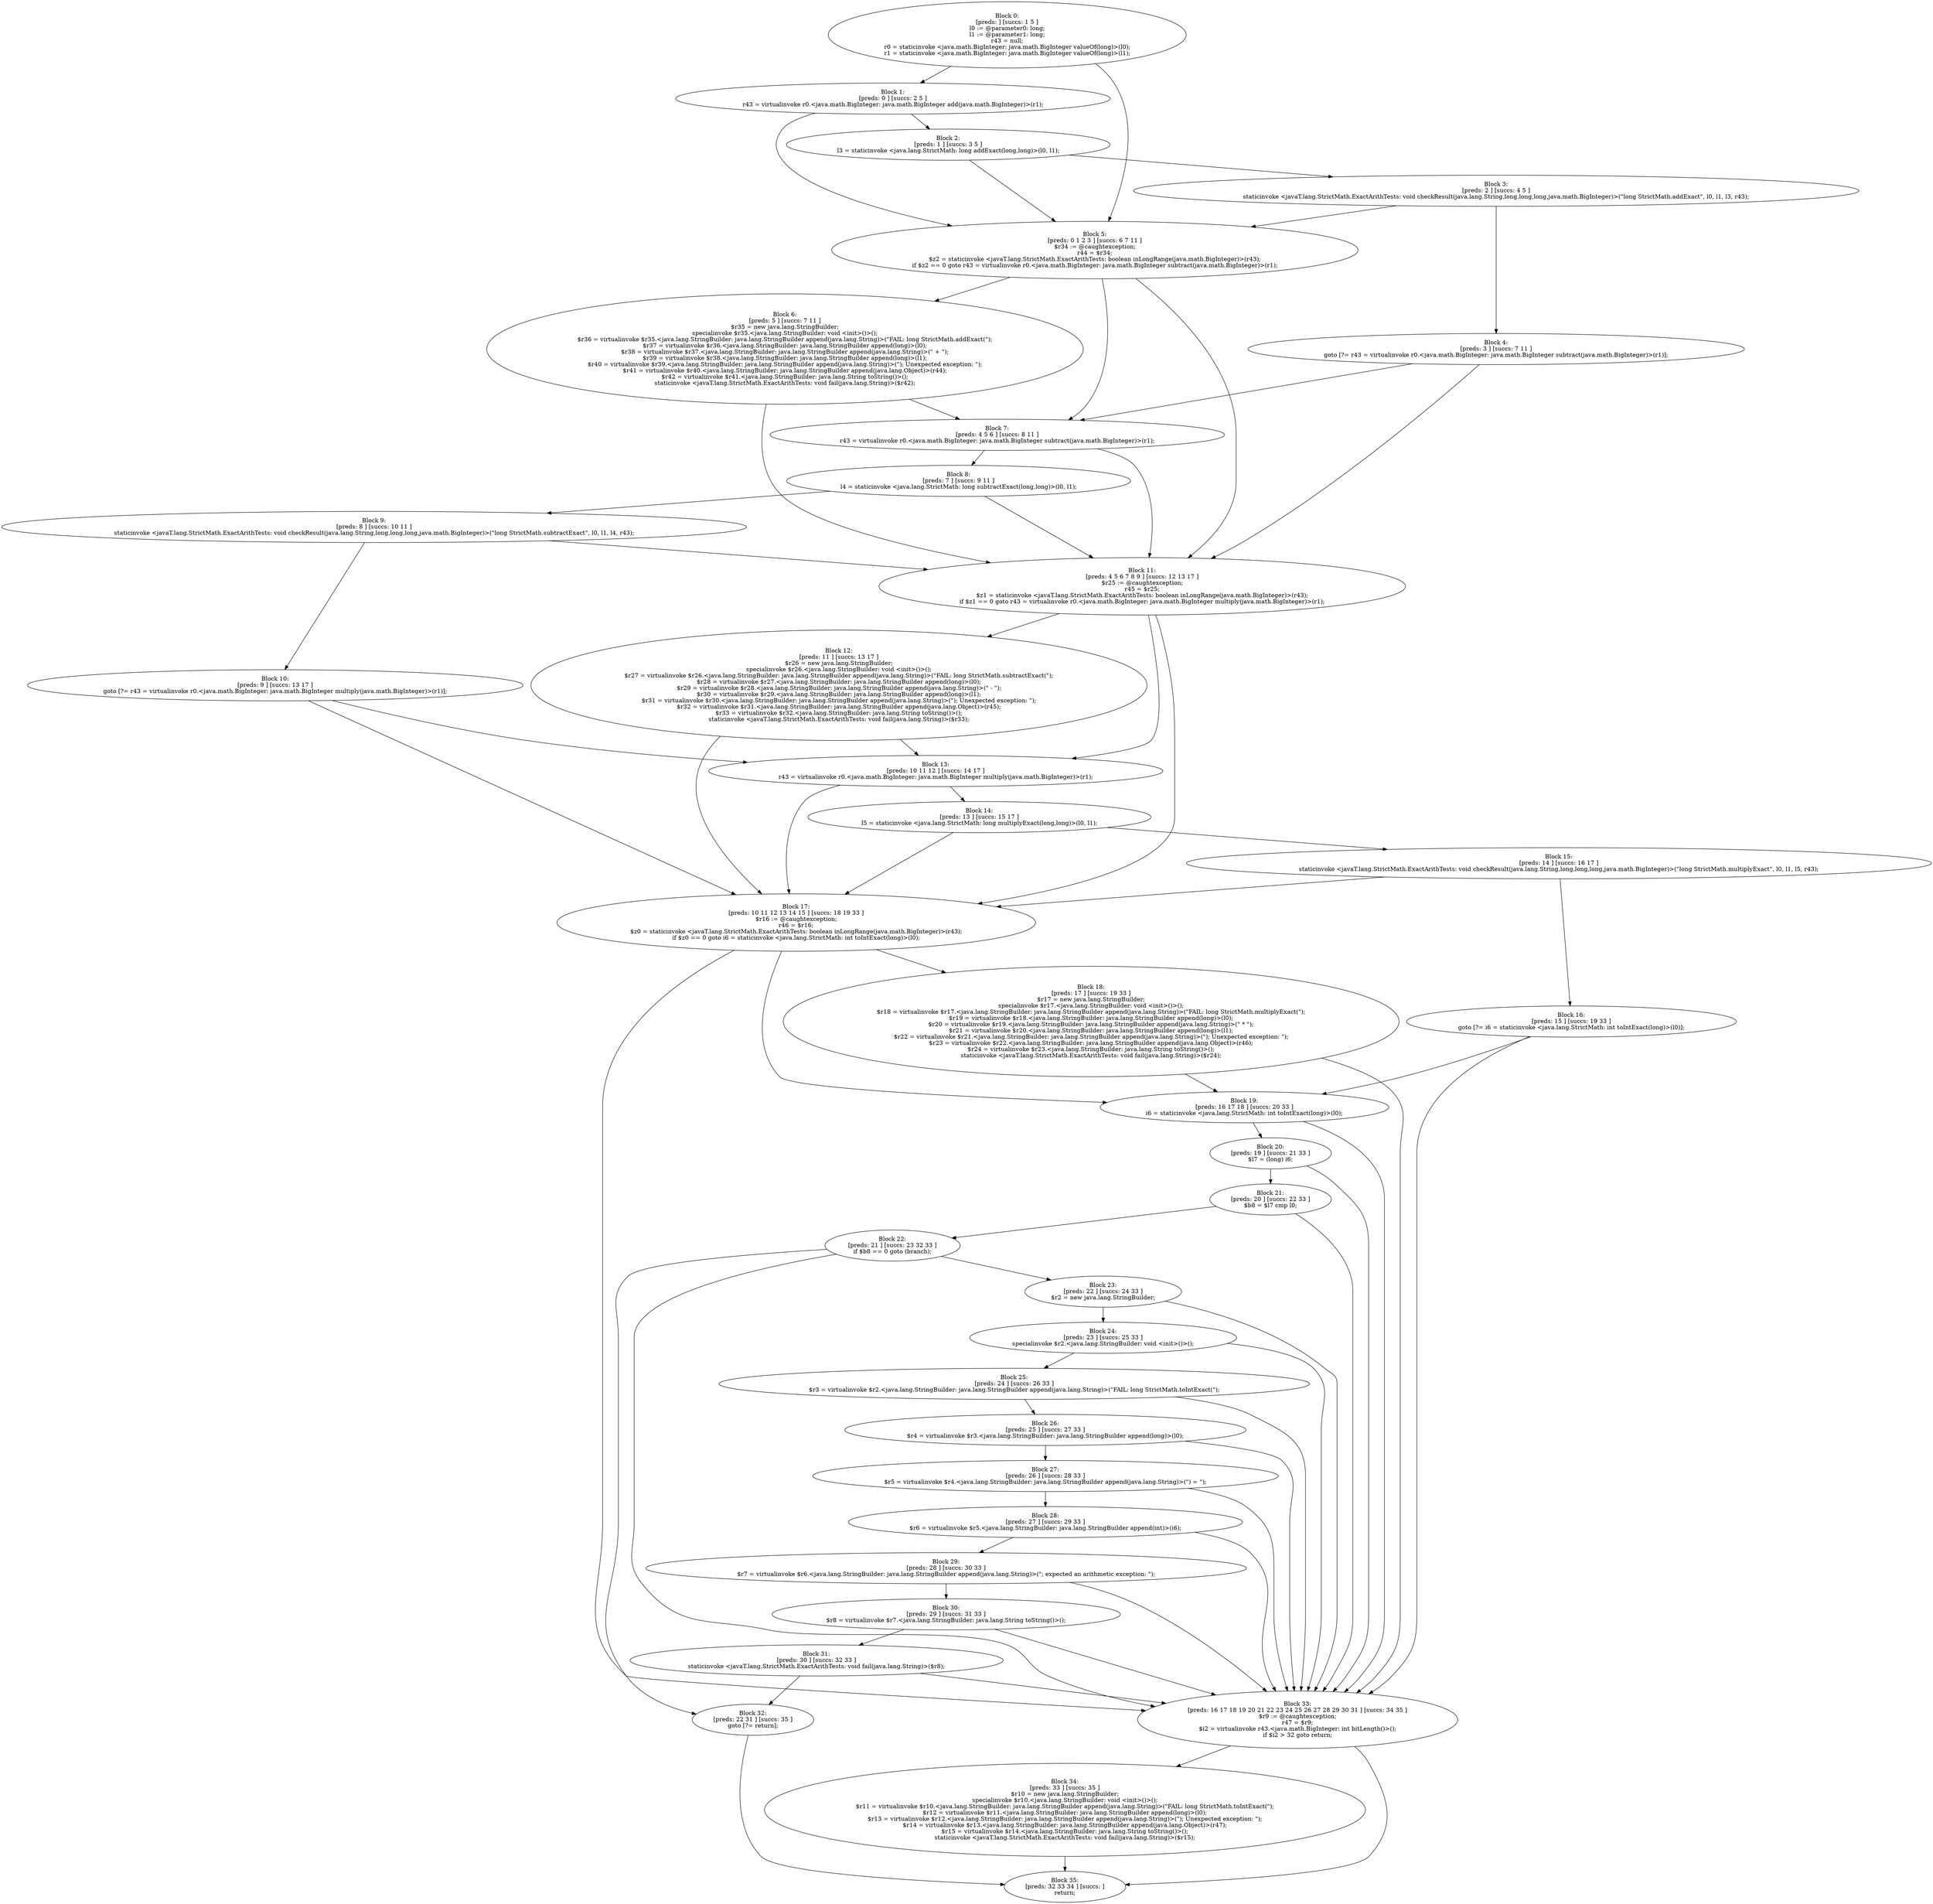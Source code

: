digraph "unitGraph" {
    "Block 0:
[preds: ] [succs: 1 5 ]
l0 := @parameter0: long;
l1 := @parameter1: long;
r43 = null;
r0 = staticinvoke <java.math.BigInteger: java.math.BigInteger valueOf(long)>(l0);
r1 = staticinvoke <java.math.BigInteger: java.math.BigInteger valueOf(long)>(l1);
"
    "Block 1:
[preds: 0 ] [succs: 2 5 ]
r43 = virtualinvoke r0.<java.math.BigInteger: java.math.BigInteger add(java.math.BigInteger)>(r1);
"
    "Block 2:
[preds: 1 ] [succs: 3 5 ]
l3 = staticinvoke <java.lang.StrictMath: long addExact(long,long)>(l0, l1);
"
    "Block 3:
[preds: 2 ] [succs: 4 5 ]
staticinvoke <javaT.lang.StrictMath.ExactArithTests: void checkResult(java.lang.String,long,long,long,java.math.BigInteger)>(\"long StrictMath.addExact\", l0, l1, l3, r43);
"
    "Block 4:
[preds: 3 ] [succs: 7 11 ]
goto [?= r43 = virtualinvoke r0.<java.math.BigInteger: java.math.BigInteger subtract(java.math.BigInteger)>(r1)];
"
    "Block 5:
[preds: 0 1 2 3 ] [succs: 6 7 11 ]
$r34 := @caughtexception;
r44 = $r34;
$z2 = staticinvoke <javaT.lang.StrictMath.ExactArithTests: boolean inLongRange(java.math.BigInteger)>(r43);
if $z2 == 0 goto r43 = virtualinvoke r0.<java.math.BigInteger: java.math.BigInteger subtract(java.math.BigInteger)>(r1);
"
    "Block 6:
[preds: 5 ] [succs: 7 11 ]
$r35 = new java.lang.StringBuilder;
specialinvoke $r35.<java.lang.StringBuilder: void <init>()>();
$r36 = virtualinvoke $r35.<java.lang.StringBuilder: java.lang.StringBuilder append(java.lang.String)>(\"FAIL: long StrictMath.addExact(\");
$r37 = virtualinvoke $r36.<java.lang.StringBuilder: java.lang.StringBuilder append(long)>(l0);
$r38 = virtualinvoke $r37.<java.lang.StringBuilder: java.lang.StringBuilder append(java.lang.String)>(\" + \");
$r39 = virtualinvoke $r38.<java.lang.StringBuilder: java.lang.StringBuilder append(long)>(l1);
$r40 = virtualinvoke $r39.<java.lang.StringBuilder: java.lang.StringBuilder append(java.lang.String)>(\"); Unexpected exception: \");
$r41 = virtualinvoke $r40.<java.lang.StringBuilder: java.lang.StringBuilder append(java.lang.Object)>(r44);
$r42 = virtualinvoke $r41.<java.lang.StringBuilder: java.lang.String toString()>();
staticinvoke <javaT.lang.StrictMath.ExactArithTests: void fail(java.lang.String)>($r42);
"
    "Block 7:
[preds: 4 5 6 ] [succs: 8 11 ]
r43 = virtualinvoke r0.<java.math.BigInteger: java.math.BigInteger subtract(java.math.BigInteger)>(r1);
"
    "Block 8:
[preds: 7 ] [succs: 9 11 ]
l4 = staticinvoke <java.lang.StrictMath: long subtractExact(long,long)>(l0, l1);
"
    "Block 9:
[preds: 8 ] [succs: 10 11 ]
staticinvoke <javaT.lang.StrictMath.ExactArithTests: void checkResult(java.lang.String,long,long,long,java.math.BigInteger)>(\"long StrictMath.subtractExact\", l0, l1, l4, r43);
"
    "Block 10:
[preds: 9 ] [succs: 13 17 ]
goto [?= r43 = virtualinvoke r0.<java.math.BigInteger: java.math.BigInteger multiply(java.math.BigInteger)>(r1)];
"
    "Block 11:
[preds: 4 5 6 7 8 9 ] [succs: 12 13 17 ]
$r25 := @caughtexception;
r45 = $r25;
$z1 = staticinvoke <javaT.lang.StrictMath.ExactArithTests: boolean inLongRange(java.math.BigInteger)>(r43);
if $z1 == 0 goto r43 = virtualinvoke r0.<java.math.BigInteger: java.math.BigInteger multiply(java.math.BigInteger)>(r1);
"
    "Block 12:
[preds: 11 ] [succs: 13 17 ]
$r26 = new java.lang.StringBuilder;
specialinvoke $r26.<java.lang.StringBuilder: void <init>()>();
$r27 = virtualinvoke $r26.<java.lang.StringBuilder: java.lang.StringBuilder append(java.lang.String)>(\"FAIL: long StrictMath.subtractExact(\");
$r28 = virtualinvoke $r27.<java.lang.StringBuilder: java.lang.StringBuilder append(long)>(l0);
$r29 = virtualinvoke $r28.<java.lang.StringBuilder: java.lang.StringBuilder append(java.lang.String)>(\" - \");
$r30 = virtualinvoke $r29.<java.lang.StringBuilder: java.lang.StringBuilder append(long)>(l1);
$r31 = virtualinvoke $r30.<java.lang.StringBuilder: java.lang.StringBuilder append(java.lang.String)>(\"); Unexpected exception: \");
$r32 = virtualinvoke $r31.<java.lang.StringBuilder: java.lang.StringBuilder append(java.lang.Object)>(r45);
$r33 = virtualinvoke $r32.<java.lang.StringBuilder: java.lang.String toString()>();
staticinvoke <javaT.lang.StrictMath.ExactArithTests: void fail(java.lang.String)>($r33);
"
    "Block 13:
[preds: 10 11 12 ] [succs: 14 17 ]
r43 = virtualinvoke r0.<java.math.BigInteger: java.math.BigInteger multiply(java.math.BigInteger)>(r1);
"
    "Block 14:
[preds: 13 ] [succs: 15 17 ]
l5 = staticinvoke <java.lang.StrictMath: long multiplyExact(long,long)>(l0, l1);
"
    "Block 15:
[preds: 14 ] [succs: 16 17 ]
staticinvoke <javaT.lang.StrictMath.ExactArithTests: void checkResult(java.lang.String,long,long,long,java.math.BigInteger)>(\"long StrictMath.multiplyExact\", l0, l1, l5, r43);
"
    "Block 16:
[preds: 15 ] [succs: 19 33 ]
goto [?= i6 = staticinvoke <java.lang.StrictMath: int toIntExact(long)>(l0)];
"
    "Block 17:
[preds: 10 11 12 13 14 15 ] [succs: 18 19 33 ]
$r16 := @caughtexception;
r46 = $r16;
$z0 = staticinvoke <javaT.lang.StrictMath.ExactArithTests: boolean inLongRange(java.math.BigInteger)>(r43);
if $z0 == 0 goto i6 = staticinvoke <java.lang.StrictMath: int toIntExact(long)>(l0);
"
    "Block 18:
[preds: 17 ] [succs: 19 33 ]
$r17 = new java.lang.StringBuilder;
specialinvoke $r17.<java.lang.StringBuilder: void <init>()>();
$r18 = virtualinvoke $r17.<java.lang.StringBuilder: java.lang.StringBuilder append(java.lang.String)>(\"FAIL: long StrictMath.multiplyExact(\");
$r19 = virtualinvoke $r18.<java.lang.StringBuilder: java.lang.StringBuilder append(long)>(l0);
$r20 = virtualinvoke $r19.<java.lang.StringBuilder: java.lang.StringBuilder append(java.lang.String)>(\" * \");
$r21 = virtualinvoke $r20.<java.lang.StringBuilder: java.lang.StringBuilder append(long)>(l1);
$r22 = virtualinvoke $r21.<java.lang.StringBuilder: java.lang.StringBuilder append(java.lang.String)>(\"); Unexpected exception: \");
$r23 = virtualinvoke $r22.<java.lang.StringBuilder: java.lang.StringBuilder append(java.lang.Object)>(r46);
$r24 = virtualinvoke $r23.<java.lang.StringBuilder: java.lang.String toString()>();
staticinvoke <javaT.lang.StrictMath.ExactArithTests: void fail(java.lang.String)>($r24);
"
    "Block 19:
[preds: 16 17 18 ] [succs: 20 33 ]
i6 = staticinvoke <java.lang.StrictMath: int toIntExact(long)>(l0);
"
    "Block 20:
[preds: 19 ] [succs: 21 33 ]
$l7 = (long) i6;
"
    "Block 21:
[preds: 20 ] [succs: 22 33 ]
$b8 = $l7 cmp l0;
"
    "Block 22:
[preds: 21 ] [succs: 23 32 33 ]
if $b8 == 0 goto (branch);
"
    "Block 23:
[preds: 22 ] [succs: 24 33 ]
$r2 = new java.lang.StringBuilder;
"
    "Block 24:
[preds: 23 ] [succs: 25 33 ]
specialinvoke $r2.<java.lang.StringBuilder: void <init>()>();
"
    "Block 25:
[preds: 24 ] [succs: 26 33 ]
$r3 = virtualinvoke $r2.<java.lang.StringBuilder: java.lang.StringBuilder append(java.lang.String)>(\"FAIL: long StrictMath.toIntExact(\");
"
    "Block 26:
[preds: 25 ] [succs: 27 33 ]
$r4 = virtualinvoke $r3.<java.lang.StringBuilder: java.lang.StringBuilder append(long)>(l0);
"
    "Block 27:
[preds: 26 ] [succs: 28 33 ]
$r5 = virtualinvoke $r4.<java.lang.StringBuilder: java.lang.StringBuilder append(java.lang.String)>(\") = \");
"
    "Block 28:
[preds: 27 ] [succs: 29 33 ]
$r6 = virtualinvoke $r5.<java.lang.StringBuilder: java.lang.StringBuilder append(int)>(i6);
"
    "Block 29:
[preds: 28 ] [succs: 30 33 ]
$r7 = virtualinvoke $r6.<java.lang.StringBuilder: java.lang.StringBuilder append(java.lang.String)>(\"; expected an arithmetic exception: \");
"
    "Block 30:
[preds: 29 ] [succs: 31 33 ]
$r8 = virtualinvoke $r7.<java.lang.StringBuilder: java.lang.String toString()>();
"
    "Block 31:
[preds: 30 ] [succs: 32 33 ]
staticinvoke <javaT.lang.StrictMath.ExactArithTests: void fail(java.lang.String)>($r8);
"
    "Block 32:
[preds: 22 31 ] [succs: 35 ]
goto [?= return];
"
    "Block 33:
[preds: 16 17 18 19 20 21 22 23 24 25 26 27 28 29 30 31 ] [succs: 34 35 ]
$r9 := @caughtexception;
r47 = $r9;
$i2 = virtualinvoke r43.<java.math.BigInteger: int bitLength()>();
if $i2 > 32 goto return;
"
    "Block 34:
[preds: 33 ] [succs: 35 ]
$r10 = new java.lang.StringBuilder;
specialinvoke $r10.<java.lang.StringBuilder: void <init>()>();
$r11 = virtualinvoke $r10.<java.lang.StringBuilder: java.lang.StringBuilder append(java.lang.String)>(\"FAIL: long StrictMath.toIntExact(\");
$r12 = virtualinvoke $r11.<java.lang.StringBuilder: java.lang.StringBuilder append(long)>(l0);
$r13 = virtualinvoke $r12.<java.lang.StringBuilder: java.lang.StringBuilder append(java.lang.String)>(\"); Unexpected exception: \");
$r14 = virtualinvoke $r13.<java.lang.StringBuilder: java.lang.StringBuilder append(java.lang.Object)>(r47);
$r15 = virtualinvoke $r14.<java.lang.StringBuilder: java.lang.String toString()>();
staticinvoke <javaT.lang.StrictMath.ExactArithTests: void fail(java.lang.String)>($r15);
"
    "Block 35:
[preds: 32 33 34 ] [succs: ]
return;
"
    "Block 0:
[preds: ] [succs: 1 5 ]
l0 := @parameter0: long;
l1 := @parameter1: long;
r43 = null;
r0 = staticinvoke <java.math.BigInteger: java.math.BigInteger valueOf(long)>(l0);
r1 = staticinvoke <java.math.BigInteger: java.math.BigInteger valueOf(long)>(l1);
"->"Block 1:
[preds: 0 ] [succs: 2 5 ]
r43 = virtualinvoke r0.<java.math.BigInteger: java.math.BigInteger add(java.math.BigInteger)>(r1);
";
    "Block 0:
[preds: ] [succs: 1 5 ]
l0 := @parameter0: long;
l1 := @parameter1: long;
r43 = null;
r0 = staticinvoke <java.math.BigInteger: java.math.BigInteger valueOf(long)>(l0);
r1 = staticinvoke <java.math.BigInteger: java.math.BigInteger valueOf(long)>(l1);
"->"Block 5:
[preds: 0 1 2 3 ] [succs: 6 7 11 ]
$r34 := @caughtexception;
r44 = $r34;
$z2 = staticinvoke <javaT.lang.StrictMath.ExactArithTests: boolean inLongRange(java.math.BigInteger)>(r43);
if $z2 == 0 goto r43 = virtualinvoke r0.<java.math.BigInteger: java.math.BigInteger subtract(java.math.BigInteger)>(r1);
";
    "Block 1:
[preds: 0 ] [succs: 2 5 ]
r43 = virtualinvoke r0.<java.math.BigInteger: java.math.BigInteger add(java.math.BigInteger)>(r1);
"->"Block 2:
[preds: 1 ] [succs: 3 5 ]
l3 = staticinvoke <java.lang.StrictMath: long addExact(long,long)>(l0, l1);
";
    "Block 1:
[preds: 0 ] [succs: 2 5 ]
r43 = virtualinvoke r0.<java.math.BigInteger: java.math.BigInteger add(java.math.BigInteger)>(r1);
"->"Block 5:
[preds: 0 1 2 3 ] [succs: 6 7 11 ]
$r34 := @caughtexception;
r44 = $r34;
$z2 = staticinvoke <javaT.lang.StrictMath.ExactArithTests: boolean inLongRange(java.math.BigInteger)>(r43);
if $z2 == 0 goto r43 = virtualinvoke r0.<java.math.BigInteger: java.math.BigInteger subtract(java.math.BigInteger)>(r1);
";
    "Block 2:
[preds: 1 ] [succs: 3 5 ]
l3 = staticinvoke <java.lang.StrictMath: long addExact(long,long)>(l0, l1);
"->"Block 3:
[preds: 2 ] [succs: 4 5 ]
staticinvoke <javaT.lang.StrictMath.ExactArithTests: void checkResult(java.lang.String,long,long,long,java.math.BigInteger)>(\"long StrictMath.addExact\", l0, l1, l3, r43);
";
    "Block 2:
[preds: 1 ] [succs: 3 5 ]
l3 = staticinvoke <java.lang.StrictMath: long addExact(long,long)>(l0, l1);
"->"Block 5:
[preds: 0 1 2 3 ] [succs: 6 7 11 ]
$r34 := @caughtexception;
r44 = $r34;
$z2 = staticinvoke <javaT.lang.StrictMath.ExactArithTests: boolean inLongRange(java.math.BigInteger)>(r43);
if $z2 == 0 goto r43 = virtualinvoke r0.<java.math.BigInteger: java.math.BigInteger subtract(java.math.BigInteger)>(r1);
";
    "Block 3:
[preds: 2 ] [succs: 4 5 ]
staticinvoke <javaT.lang.StrictMath.ExactArithTests: void checkResult(java.lang.String,long,long,long,java.math.BigInteger)>(\"long StrictMath.addExact\", l0, l1, l3, r43);
"->"Block 4:
[preds: 3 ] [succs: 7 11 ]
goto [?= r43 = virtualinvoke r0.<java.math.BigInteger: java.math.BigInteger subtract(java.math.BigInteger)>(r1)];
";
    "Block 3:
[preds: 2 ] [succs: 4 5 ]
staticinvoke <javaT.lang.StrictMath.ExactArithTests: void checkResult(java.lang.String,long,long,long,java.math.BigInteger)>(\"long StrictMath.addExact\", l0, l1, l3, r43);
"->"Block 5:
[preds: 0 1 2 3 ] [succs: 6 7 11 ]
$r34 := @caughtexception;
r44 = $r34;
$z2 = staticinvoke <javaT.lang.StrictMath.ExactArithTests: boolean inLongRange(java.math.BigInteger)>(r43);
if $z2 == 0 goto r43 = virtualinvoke r0.<java.math.BigInteger: java.math.BigInteger subtract(java.math.BigInteger)>(r1);
";
    "Block 4:
[preds: 3 ] [succs: 7 11 ]
goto [?= r43 = virtualinvoke r0.<java.math.BigInteger: java.math.BigInteger subtract(java.math.BigInteger)>(r1)];
"->"Block 7:
[preds: 4 5 6 ] [succs: 8 11 ]
r43 = virtualinvoke r0.<java.math.BigInteger: java.math.BigInteger subtract(java.math.BigInteger)>(r1);
";
    "Block 4:
[preds: 3 ] [succs: 7 11 ]
goto [?= r43 = virtualinvoke r0.<java.math.BigInteger: java.math.BigInteger subtract(java.math.BigInteger)>(r1)];
"->"Block 11:
[preds: 4 5 6 7 8 9 ] [succs: 12 13 17 ]
$r25 := @caughtexception;
r45 = $r25;
$z1 = staticinvoke <javaT.lang.StrictMath.ExactArithTests: boolean inLongRange(java.math.BigInteger)>(r43);
if $z1 == 0 goto r43 = virtualinvoke r0.<java.math.BigInteger: java.math.BigInteger multiply(java.math.BigInteger)>(r1);
";
    "Block 5:
[preds: 0 1 2 3 ] [succs: 6 7 11 ]
$r34 := @caughtexception;
r44 = $r34;
$z2 = staticinvoke <javaT.lang.StrictMath.ExactArithTests: boolean inLongRange(java.math.BigInteger)>(r43);
if $z2 == 0 goto r43 = virtualinvoke r0.<java.math.BigInteger: java.math.BigInteger subtract(java.math.BigInteger)>(r1);
"->"Block 6:
[preds: 5 ] [succs: 7 11 ]
$r35 = new java.lang.StringBuilder;
specialinvoke $r35.<java.lang.StringBuilder: void <init>()>();
$r36 = virtualinvoke $r35.<java.lang.StringBuilder: java.lang.StringBuilder append(java.lang.String)>(\"FAIL: long StrictMath.addExact(\");
$r37 = virtualinvoke $r36.<java.lang.StringBuilder: java.lang.StringBuilder append(long)>(l0);
$r38 = virtualinvoke $r37.<java.lang.StringBuilder: java.lang.StringBuilder append(java.lang.String)>(\" + \");
$r39 = virtualinvoke $r38.<java.lang.StringBuilder: java.lang.StringBuilder append(long)>(l1);
$r40 = virtualinvoke $r39.<java.lang.StringBuilder: java.lang.StringBuilder append(java.lang.String)>(\"); Unexpected exception: \");
$r41 = virtualinvoke $r40.<java.lang.StringBuilder: java.lang.StringBuilder append(java.lang.Object)>(r44);
$r42 = virtualinvoke $r41.<java.lang.StringBuilder: java.lang.String toString()>();
staticinvoke <javaT.lang.StrictMath.ExactArithTests: void fail(java.lang.String)>($r42);
";
    "Block 5:
[preds: 0 1 2 3 ] [succs: 6 7 11 ]
$r34 := @caughtexception;
r44 = $r34;
$z2 = staticinvoke <javaT.lang.StrictMath.ExactArithTests: boolean inLongRange(java.math.BigInteger)>(r43);
if $z2 == 0 goto r43 = virtualinvoke r0.<java.math.BigInteger: java.math.BigInteger subtract(java.math.BigInteger)>(r1);
"->"Block 7:
[preds: 4 5 6 ] [succs: 8 11 ]
r43 = virtualinvoke r0.<java.math.BigInteger: java.math.BigInteger subtract(java.math.BigInteger)>(r1);
";
    "Block 5:
[preds: 0 1 2 3 ] [succs: 6 7 11 ]
$r34 := @caughtexception;
r44 = $r34;
$z2 = staticinvoke <javaT.lang.StrictMath.ExactArithTests: boolean inLongRange(java.math.BigInteger)>(r43);
if $z2 == 0 goto r43 = virtualinvoke r0.<java.math.BigInteger: java.math.BigInteger subtract(java.math.BigInteger)>(r1);
"->"Block 11:
[preds: 4 5 6 7 8 9 ] [succs: 12 13 17 ]
$r25 := @caughtexception;
r45 = $r25;
$z1 = staticinvoke <javaT.lang.StrictMath.ExactArithTests: boolean inLongRange(java.math.BigInteger)>(r43);
if $z1 == 0 goto r43 = virtualinvoke r0.<java.math.BigInteger: java.math.BigInteger multiply(java.math.BigInteger)>(r1);
";
    "Block 6:
[preds: 5 ] [succs: 7 11 ]
$r35 = new java.lang.StringBuilder;
specialinvoke $r35.<java.lang.StringBuilder: void <init>()>();
$r36 = virtualinvoke $r35.<java.lang.StringBuilder: java.lang.StringBuilder append(java.lang.String)>(\"FAIL: long StrictMath.addExact(\");
$r37 = virtualinvoke $r36.<java.lang.StringBuilder: java.lang.StringBuilder append(long)>(l0);
$r38 = virtualinvoke $r37.<java.lang.StringBuilder: java.lang.StringBuilder append(java.lang.String)>(\" + \");
$r39 = virtualinvoke $r38.<java.lang.StringBuilder: java.lang.StringBuilder append(long)>(l1);
$r40 = virtualinvoke $r39.<java.lang.StringBuilder: java.lang.StringBuilder append(java.lang.String)>(\"); Unexpected exception: \");
$r41 = virtualinvoke $r40.<java.lang.StringBuilder: java.lang.StringBuilder append(java.lang.Object)>(r44);
$r42 = virtualinvoke $r41.<java.lang.StringBuilder: java.lang.String toString()>();
staticinvoke <javaT.lang.StrictMath.ExactArithTests: void fail(java.lang.String)>($r42);
"->"Block 7:
[preds: 4 5 6 ] [succs: 8 11 ]
r43 = virtualinvoke r0.<java.math.BigInteger: java.math.BigInteger subtract(java.math.BigInteger)>(r1);
";
    "Block 6:
[preds: 5 ] [succs: 7 11 ]
$r35 = new java.lang.StringBuilder;
specialinvoke $r35.<java.lang.StringBuilder: void <init>()>();
$r36 = virtualinvoke $r35.<java.lang.StringBuilder: java.lang.StringBuilder append(java.lang.String)>(\"FAIL: long StrictMath.addExact(\");
$r37 = virtualinvoke $r36.<java.lang.StringBuilder: java.lang.StringBuilder append(long)>(l0);
$r38 = virtualinvoke $r37.<java.lang.StringBuilder: java.lang.StringBuilder append(java.lang.String)>(\" + \");
$r39 = virtualinvoke $r38.<java.lang.StringBuilder: java.lang.StringBuilder append(long)>(l1);
$r40 = virtualinvoke $r39.<java.lang.StringBuilder: java.lang.StringBuilder append(java.lang.String)>(\"); Unexpected exception: \");
$r41 = virtualinvoke $r40.<java.lang.StringBuilder: java.lang.StringBuilder append(java.lang.Object)>(r44);
$r42 = virtualinvoke $r41.<java.lang.StringBuilder: java.lang.String toString()>();
staticinvoke <javaT.lang.StrictMath.ExactArithTests: void fail(java.lang.String)>($r42);
"->"Block 11:
[preds: 4 5 6 7 8 9 ] [succs: 12 13 17 ]
$r25 := @caughtexception;
r45 = $r25;
$z1 = staticinvoke <javaT.lang.StrictMath.ExactArithTests: boolean inLongRange(java.math.BigInteger)>(r43);
if $z1 == 0 goto r43 = virtualinvoke r0.<java.math.BigInteger: java.math.BigInteger multiply(java.math.BigInteger)>(r1);
";
    "Block 7:
[preds: 4 5 6 ] [succs: 8 11 ]
r43 = virtualinvoke r0.<java.math.BigInteger: java.math.BigInteger subtract(java.math.BigInteger)>(r1);
"->"Block 8:
[preds: 7 ] [succs: 9 11 ]
l4 = staticinvoke <java.lang.StrictMath: long subtractExact(long,long)>(l0, l1);
";
    "Block 7:
[preds: 4 5 6 ] [succs: 8 11 ]
r43 = virtualinvoke r0.<java.math.BigInteger: java.math.BigInteger subtract(java.math.BigInteger)>(r1);
"->"Block 11:
[preds: 4 5 6 7 8 9 ] [succs: 12 13 17 ]
$r25 := @caughtexception;
r45 = $r25;
$z1 = staticinvoke <javaT.lang.StrictMath.ExactArithTests: boolean inLongRange(java.math.BigInteger)>(r43);
if $z1 == 0 goto r43 = virtualinvoke r0.<java.math.BigInteger: java.math.BigInteger multiply(java.math.BigInteger)>(r1);
";
    "Block 8:
[preds: 7 ] [succs: 9 11 ]
l4 = staticinvoke <java.lang.StrictMath: long subtractExact(long,long)>(l0, l1);
"->"Block 9:
[preds: 8 ] [succs: 10 11 ]
staticinvoke <javaT.lang.StrictMath.ExactArithTests: void checkResult(java.lang.String,long,long,long,java.math.BigInteger)>(\"long StrictMath.subtractExact\", l0, l1, l4, r43);
";
    "Block 8:
[preds: 7 ] [succs: 9 11 ]
l4 = staticinvoke <java.lang.StrictMath: long subtractExact(long,long)>(l0, l1);
"->"Block 11:
[preds: 4 5 6 7 8 9 ] [succs: 12 13 17 ]
$r25 := @caughtexception;
r45 = $r25;
$z1 = staticinvoke <javaT.lang.StrictMath.ExactArithTests: boolean inLongRange(java.math.BigInteger)>(r43);
if $z1 == 0 goto r43 = virtualinvoke r0.<java.math.BigInteger: java.math.BigInteger multiply(java.math.BigInteger)>(r1);
";
    "Block 9:
[preds: 8 ] [succs: 10 11 ]
staticinvoke <javaT.lang.StrictMath.ExactArithTests: void checkResult(java.lang.String,long,long,long,java.math.BigInteger)>(\"long StrictMath.subtractExact\", l0, l1, l4, r43);
"->"Block 10:
[preds: 9 ] [succs: 13 17 ]
goto [?= r43 = virtualinvoke r0.<java.math.BigInteger: java.math.BigInteger multiply(java.math.BigInteger)>(r1)];
";
    "Block 9:
[preds: 8 ] [succs: 10 11 ]
staticinvoke <javaT.lang.StrictMath.ExactArithTests: void checkResult(java.lang.String,long,long,long,java.math.BigInteger)>(\"long StrictMath.subtractExact\", l0, l1, l4, r43);
"->"Block 11:
[preds: 4 5 6 7 8 9 ] [succs: 12 13 17 ]
$r25 := @caughtexception;
r45 = $r25;
$z1 = staticinvoke <javaT.lang.StrictMath.ExactArithTests: boolean inLongRange(java.math.BigInteger)>(r43);
if $z1 == 0 goto r43 = virtualinvoke r0.<java.math.BigInteger: java.math.BigInteger multiply(java.math.BigInteger)>(r1);
";
    "Block 10:
[preds: 9 ] [succs: 13 17 ]
goto [?= r43 = virtualinvoke r0.<java.math.BigInteger: java.math.BigInteger multiply(java.math.BigInteger)>(r1)];
"->"Block 13:
[preds: 10 11 12 ] [succs: 14 17 ]
r43 = virtualinvoke r0.<java.math.BigInteger: java.math.BigInteger multiply(java.math.BigInteger)>(r1);
";
    "Block 10:
[preds: 9 ] [succs: 13 17 ]
goto [?= r43 = virtualinvoke r0.<java.math.BigInteger: java.math.BigInteger multiply(java.math.BigInteger)>(r1)];
"->"Block 17:
[preds: 10 11 12 13 14 15 ] [succs: 18 19 33 ]
$r16 := @caughtexception;
r46 = $r16;
$z0 = staticinvoke <javaT.lang.StrictMath.ExactArithTests: boolean inLongRange(java.math.BigInteger)>(r43);
if $z0 == 0 goto i6 = staticinvoke <java.lang.StrictMath: int toIntExact(long)>(l0);
";
    "Block 11:
[preds: 4 5 6 7 8 9 ] [succs: 12 13 17 ]
$r25 := @caughtexception;
r45 = $r25;
$z1 = staticinvoke <javaT.lang.StrictMath.ExactArithTests: boolean inLongRange(java.math.BigInteger)>(r43);
if $z1 == 0 goto r43 = virtualinvoke r0.<java.math.BigInteger: java.math.BigInteger multiply(java.math.BigInteger)>(r1);
"->"Block 12:
[preds: 11 ] [succs: 13 17 ]
$r26 = new java.lang.StringBuilder;
specialinvoke $r26.<java.lang.StringBuilder: void <init>()>();
$r27 = virtualinvoke $r26.<java.lang.StringBuilder: java.lang.StringBuilder append(java.lang.String)>(\"FAIL: long StrictMath.subtractExact(\");
$r28 = virtualinvoke $r27.<java.lang.StringBuilder: java.lang.StringBuilder append(long)>(l0);
$r29 = virtualinvoke $r28.<java.lang.StringBuilder: java.lang.StringBuilder append(java.lang.String)>(\" - \");
$r30 = virtualinvoke $r29.<java.lang.StringBuilder: java.lang.StringBuilder append(long)>(l1);
$r31 = virtualinvoke $r30.<java.lang.StringBuilder: java.lang.StringBuilder append(java.lang.String)>(\"); Unexpected exception: \");
$r32 = virtualinvoke $r31.<java.lang.StringBuilder: java.lang.StringBuilder append(java.lang.Object)>(r45);
$r33 = virtualinvoke $r32.<java.lang.StringBuilder: java.lang.String toString()>();
staticinvoke <javaT.lang.StrictMath.ExactArithTests: void fail(java.lang.String)>($r33);
";
    "Block 11:
[preds: 4 5 6 7 8 9 ] [succs: 12 13 17 ]
$r25 := @caughtexception;
r45 = $r25;
$z1 = staticinvoke <javaT.lang.StrictMath.ExactArithTests: boolean inLongRange(java.math.BigInteger)>(r43);
if $z1 == 0 goto r43 = virtualinvoke r0.<java.math.BigInteger: java.math.BigInteger multiply(java.math.BigInteger)>(r1);
"->"Block 13:
[preds: 10 11 12 ] [succs: 14 17 ]
r43 = virtualinvoke r0.<java.math.BigInteger: java.math.BigInteger multiply(java.math.BigInteger)>(r1);
";
    "Block 11:
[preds: 4 5 6 7 8 9 ] [succs: 12 13 17 ]
$r25 := @caughtexception;
r45 = $r25;
$z1 = staticinvoke <javaT.lang.StrictMath.ExactArithTests: boolean inLongRange(java.math.BigInteger)>(r43);
if $z1 == 0 goto r43 = virtualinvoke r0.<java.math.BigInteger: java.math.BigInteger multiply(java.math.BigInteger)>(r1);
"->"Block 17:
[preds: 10 11 12 13 14 15 ] [succs: 18 19 33 ]
$r16 := @caughtexception;
r46 = $r16;
$z0 = staticinvoke <javaT.lang.StrictMath.ExactArithTests: boolean inLongRange(java.math.BigInteger)>(r43);
if $z0 == 0 goto i6 = staticinvoke <java.lang.StrictMath: int toIntExact(long)>(l0);
";
    "Block 12:
[preds: 11 ] [succs: 13 17 ]
$r26 = new java.lang.StringBuilder;
specialinvoke $r26.<java.lang.StringBuilder: void <init>()>();
$r27 = virtualinvoke $r26.<java.lang.StringBuilder: java.lang.StringBuilder append(java.lang.String)>(\"FAIL: long StrictMath.subtractExact(\");
$r28 = virtualinvoke $r27.<java.lang.StringBuilder: java.lang.StringBuilder append(long)>(l0);
$r29 = virtualinvoke $r28.<java.lang.StringBuilder: java.lang.StringBuilder append(java.lang.String)>(\" - \");
$r30 = virtualinvoke $r29.<java.lang.StringBuilder: java.lang.StringBuilder append(long)>(l1);
$r31 = virtualinvoke $r30.<java.lang.StringBuilder: java.lang.StringBuilder append(java.lang.String)>(\"); Unexpected exception: \");
$r32 = virtualinvoke $r31.<java.lang.StringBuilder: java.lang.StringBuilder append(java.lang.Object)>(r45);
$r33 = virtualinvoke $r32.<java.lang.StringBuilder: java.lang.String toString()>();
staticinvoke <javaT.lang.StrictMath.ExactArithTests: void fail(java.lang.String)>($r33);
"->"Block 13:
[preds: 10 11 12 ] [succs: 14 17 ]
r43 = virtualinvoke r0.<java.math.BigInteger: java.math.BigInteger multiply(java.math.BigInteger)>(r1);
";
    "Block 12:
[preds: 11 ] [succs: 13 17 ]
$r26 = new java.lang.StringBuilder;
specialinvoke $r26.<java.lang.StringBuilder: void <init>()>();
$r27 = virtualinvoke $r26.<java.lang.StringBuilder: java.lang.StringBuilder append(java.lang.String)>(\"FAIL: long StrictMath.subtractExact(\");
$r28 = virtualinvoke $r27.<java.lang.StringBuilder: java.lang.StringBuilder append(long)>(l0);
$r29 = virtualinvoke $r28.<java.lang.StringBuilder: java.lang.StringBuilder append(java.lang.String)>(\" - \");
$r30 = virtualinvoke $r29.<java.lang.StringBuilder: java.lang.StringBuilder append(long)>(l1);
$r31 = virtualinvoke $r30.<java.lang.StringBuilder: java.lang.StringBuilder append(java.lang.String)>(\"); Unexpected exception: \");
$r32 = virtualinvoke $r31.<java.lang.StringBuilder: java.lang.StringBuilder append(java.lang.Object)>(r45);
$r33 = virtualinvoke $r32.<java.lang.StringBuilder: java.lang.String toString()>();
staticinvoke <javaT.lang.StrictMath.ExactArithTests: void fail(java.lang.String)>($r33);
"->"Block 17:
[preds: 10 11 12 13 14 15 ] [succs: 18 19 33 ]
$r16 := @caughtexception;
r46 = $r16;
$z0 = staticinvoke <javaT.lang.StrictMath.ExactArithTests: boolean inLongRange(java.math.BigInteger)>(r43);
if $z0 == 0 goto i6 = staticinvoke <java.lang.StrictMath: int toIntExact(long)>(l0);
";
    "Block 13:
[preds: 10 11 12 ] [succs: 14 17 ]
r43 = virtualinvoke r0.<java.math.BigInteger: java.math.BigInteger multiply(java.math.BigInteger)>(r1);
"->"Block 14:
[preds: 13 ] [succs: 15 17 ]
l5 = staticinvoke <java.lang.StrictMath: long multiplyExact(long,long)>(l0, l1);
";
    "Block 13:
[preds: 10 11 12 ] [succs: 14 17 ]
r43 = virtualinvoke r0.<java.math.BigInteger: java.math.BigInteger multiply(java.math.BigInteger)>(r1);
"->"Block 17:
[preds: 10 11 12 13 14 15 ] [succs: 18 19 33 ]
$r16 := @caughtexception;
r46 = $r16;
$z0 = staticinvoke <javaT.lang.StrictMath.ExactArithTests: boolean inLongRange(java.math.BigInteger)>(r43);
if $z0 == 0 goto i6 = staticinvoke <java.lang.StrictMath: int toIntExact(long)>(l0);
";
    "Block 14:
[preds: 13 ] [succs: 15 17 ]
l5 = staticinvoke <java.lang.StrictMath: long multiplyExact(long,long)>(l0, l1);
"->"Block 15:
[preds: 14 ] [succs: 16 17 ]
staticinvoke <javaT.lang.StrictMath.ExactArithTests: void checkResult(java.lang.String,long,long,long,java.math.BigInteger)>(\"long StrictMath.multiplyExact\", l0, l1, l5, r43);
";
    "Block 14:
[preds: 13 ] [succs: 15 17 ]
l5 = staticinvoke <java.lang.StrictMath: long multiplyExact(long,long)>(l0, l1);
"->"Block 17:
[preds: 10 11 12 13 14 15 ] [succs: 18 19 33 ]
$r16 := @caughtexception;
r46 = $r16;
$z0 = staticinvoke <javaT.lang.StrictMath.ExactArithTests: boolean inLongRange(java.math.BigInteger)>(r43);
if $z0 == 0 goto i6 = staticinvoke <java.lang.StrictMath: int toIntExact(long)>(l0);
";
    "Block 15:
[preds: 14 ] [succs: 16 17 ]
staticinvoke <javaT.lang.StrictMath.ExactArithTests: void checkResult(java.lang.String,long,long,long,java.math.BigInteger)>(\"long StrictMath.multiplyExact\", l0, l1, l5, r43);
"->"Block 16:
[preds: 15 ] [succs: 19 33 ]
goto [?= i6 = staticinvoke <java.lang.StrictMath: int toIntExact(long)>(l0)];
";
    "Block 15:
[preds: 14 ] [succs: 16 17 ]
staticinvoke <javaT.lang.StrictMath.ExactArithTests: void checkResult(java.lang.String,long,long,long,java.math.BigInteger)>(\"long StrictMath.multiplyExact\", l0, l1, l5, r43);
"->"Block 17:
[preds: 10 11 12 13 14 15 ] [succs: 18 19 33 ]
$r16 := @caughtexception;
r46 = $r16;
$z0 = staticinvoke <javaT.lang.StrictMath.ExactArithTests: boolean inLongRange(java.math.BigInteger)>(r43);
if $z0 == 0 goto i6 = staticinvoke <java.lang.StrictMath: int toIntExact(long)>(l0);
";
    "Block 16:
[preds: 15 ] [succs: 19 33 ]
goto [?= i6 = staticinvoke <java.lang.StrictMath: int toIntExact(long)>(l0)];
"->"Block 19:
[preds: 16 17 18 ] [succs: 20 33 ]
i6 = staticinvoke <java.lang.StrictMath: int toIntExact(long)>(l0);
";
    "Block 16:
[preds: 15 ] [succs: 19 33 ]
goto [?= i6 = staticinvoke <java.lang.StrictMath: int toIntExact(long)>(l0)];
"->"Block 33:
[preds: 16 17 18 19 20 21 22 23 24 25 26 27 28 29 30 31 ] [succs: 34 35 ]
$r9 := @caughtexception;
r47 = $r9;
$i2 = virtualinvoke r43.<java.math.BigInteger: int bitLength()>();
if $i2 > 32 goto return;
";
    "Block 17:
[preds: 10 11 12 13 14 15 ] [succs: 18 19 33 ]
$r16 := @caughtexception;
r46 = $r16;
$z0 = staticinvoke <javaT.lang.StrictMath.ExactArithTests: boolean inLongRange(java.math.BigInteger)>(r43);
if $z0 == 0 goto i6 = staticinvoke <java.lang.StrictMath: int toIntExact(long)>(l0);
"->"Block 18:
[preds: 17 ] [succs: 19 33 ]
$r17 = new java.lang.StringBuilder;
specialinvoke $r17.<java.lang.StringBuilder: void <init>()>();
$r18 = virtualinvoke $r17.<java.lang.StringBuilder: java.lang.StringBuilder append(java.lang.String)>(\"FAIL: long StrictMath.multiplyExact(\");
$r19 = virtualinvoke $r18.<java.lang.StringBuilder: java.lang.StringBuilder append(long)>(l0);
$r20 = virtualinvoke $r19.<java.lang.StringBuilder: java.lang.StringBuilder append(java.lang.String)>(\" * \");
$r21 = virtualinvoke $r20.<java.lang.StringBuilder: java.lang.StringBuilder append(long)>(l1);
$r22 = virtualinvoke $r21.<java.lang.StringBuilder: java.lang.StringBuilder append(java.lang.String)>(\"); Unexpected exception: \");
$r23 = virtualinvoke $r22.<java.lang.StringBuilder: java.lang.StringBuilder append(java.lang.Object)>(r46);
$r24 = virtualinvoke $r23.<java.lang.StringBuilder: java.lang.String toString()>();
staticinvoke <javaT.lang.StrictMath.ExactArithTests: void fail(java.lang.String)>($r24);
";
    "Block 17:
[preds: 10 11 12 13 14 15 ] [succs: 18 19 33 ]
$r16 := @caughtexception;
r46 = $r16;
$z0 = staticinvoke <javaT.lang.StrictMath.ExactArithTests: boolean inLongRange(java.math.BigInteger)>(r43);
if $z0 == 0 goto i6 = staticinvoke <java.lang.StrictMath: int toIntExact(long)>(l0);
"->"Block 19:
[preds: 16 17 18 ] [succs: 20 33 ]
i6 = staticinvoke <java.lang.StrictMath: int toIntExact(long)>(l0);
";
    "Block 17:
[preds: 10 11 12 13 14 15 ] [succs: 18 19 33 ]
$r16 := @caughtexception;
r46 = $r16;
$z0 = staticinvoke <javaT.lang.StrictMath.ExactArithTests: boolean inLongRange(java.math.BigInteger)>(r43);
if $z0 == 0 goto i6 = staticinvoke <java.lang.StrictMath: int toIntExact(long)>(l0);
"->"Block 33:
[preds: 16 17 18 19 20 21 22 23 24 25 26 27 28 29 30 31 ] [succs: 34 35 ]
$r9 := @caughtexception;
r47 = $r9;
$i2 = virtualinvoke r43.<java.math.BigInteger: int bitLength()>();
if $i2 > 32 goto return;
";
    "Block 18:
[preds: 17 ] [succs: 19 33 ]
$r17 = new java.lang.StringBuilder;
specialinvoke $r17.<java.lang.StringBuilder: void <init>()>();
$r18 = virtualinvoke $r17.<java.lang.StringBuilder: java.lang.StringBuilder append(java.lang.String)>(\"FAIL: long StrictMath.multiplyExact(\");
$r19 = virtualinvoke $r18.<java.lang.StringBuilder: java.lang.StringBuilder append(long)>(l0);
$r20 = virtualinvoke $r19.<java.lang.StringBuilder: java.lang.StringBuilder append(java.lang.String)>(\" * \");
$r21 = virtualinvoke $r20.<java.lang.StringBuilder: java.lang.StringBuilder append(long)>(l1);
$r22 = virtualinvoke $r21.<java.lang.StringBuilder: java.lang.StringBuilder append(java.lang.String)>(\"); Unexpected exception: \");
$r23 = virtualinvoke $r22.<java.lang.StringBuilder: java.lang.StringBuilder append(java.lang.Object)>(r46);
$r24 = virtualinvoke $r23.<java.lang.StringBuilder: java.lang.String toString()>();
staticinvoke <javaT.lang.StrictMath.ExactArithTests: void fail(java.lang.String)>($r24);
"->"Block 19:
[preds: 16 17 18 ] [succs: 20 33 ]
i6 = staticinvoke <java.lang.StrictMath: int toIntExact(long)>(l0);
";
    "Block 18:
[preds: 17 ] [succs: 19 33 ]
$r17 = new java.lang.StringBuilder;
specialinvoke $r17.<java.lang.StringBuilder: void <init>()>();
$r18 = virtualinvoke $r17.<java.lang.StringBuilder: java.lang.StringBuilder append(java.lang.String)>(\"FAIL: long StrictMath.multiplyExact(\");
$r19 = virtualinvoke $r18.<java.lang.StringBuilder: java.lang.StringBuilder append(long)>(l0);
$r20 = virtualinvoke $r19.<java.lang.StringBuilder: java.lang.StringBuilder append(java.lang.String)>(\" * \");
$r21 = virtualinvoke $r20.<java.lang.StringBuilder: java.lang.StringBuilder append(long)>(l1);
$r22 = virtualinvoke $r21.<java.lang.StringBuilder: java.lang.StringBuilder append(java.lang.String)>(\"); Unexpected exception: \");
$r23 = virtualinvoke $r22.<java.lang.StringBuilder: java.lang.StringBuilder append(java.lang.Object)>(r46);
$r24 = virtualinvoke $r23.<java.lang.StringBuilder: java.lang.String toString()>();
staticinvoke <javaT.lang.StrictMath.ExactArithTests: void fail(java.lang.String)>($r24);
"->"Block 33:
[preds: 16 17 18 19 20 21 22 23 24 25 26 27 28 29 30 31 ] [succs: 34 35 ]
$r9 := @caughtexception;
r47 = $r9;
$i2 = virtualinvoke r43.<java.math.BigInteger: int bitLength()>();
if $i2 > 32 goto return;
";
    "Block 19:
[preds: 16 17 18 ] [succs: 20 33 ]
i6 = staticinvoke <java.lang.StrictMath: int toIntExact(long)>(l0);
"->"Block 20:
[preds: 19 ] [succs: 21 33 ]
$l7 = (long) i6;
";
    "Block 19:
[preds: 16 17 18 ] [succs: 20 33 ]
i6 = staticinvoke <java.lang.StrictMath: int toIntExact(long)>(l0);
"->"Block 33:
[preds: 16 17 18 19 20 21 22 23 24 25 26 27 28 29 30 31 ] [succs: 34 35 ]
$r9 := @caughtexception;
r47 = $r9;
$i2 = virtualinvoke r43.<java.math.BigInteger: int bitLength()>();
if $i2 > 32 goto return;
";
    "Block 20:
[preds: 19 ] [succs: 21 33 ]
$l7 = (long) i6;
"->"Block 21:
[preds: 20 ] [succs: 22 33 ]
$b8 = $l7 cmp l0;
";
    "Block 20:
[preds: 19 ] [succs: 21 33 ]
$l7 = (long) i6;
"->"Block 33:
[preds: 16 17 18 19 20 21 22 23 24 25 26 27 28 29 30 31 ] [succs: 34 35 ]
$r9 := @caughtexception;
r47 = $r9;
$i2 = virtualinvoke r43.<java.math.BigInteger: int bitLength()>();
if $i2 > 32 goto return;
";
    "Block 21:
[preds: 20 ] [succs: 22 33 ]
$b8 = $l7 cmp l0;
"->"Block 22:
[preds: 21 ] [succs: 23 32 33 ]
if $b8 == 0 goto (branch);
";
    "Block 21:
[preds: 20 ] [succs: 22 33 ]
$b8 = $l7 cmp l0;
"->"Block 33:
[preds: 16 17 18 19 20 21 22 23 24 25 26 27 28 29 30 31 ] [succs: 34 35 ]
$r9 := @caughtexception;
r47 = $r9;
$i2 = virtualinvoke r43.<java.math.BigInteger: int bitLength()>();
if $i2 > 32 goto return;
";
    "Block 22:
[preds: 21 ] [succs: 23 32 33 ]
if $b8 == 0 goto (branch);
"->"Block 23:
[preds: 22 ] [succs: 24 33 ]
$r2 = new java.lang.StringBuilder;
";
    "Block 22:
[preds: 21 ] [succs: 23 32 33 ]
if $b8 == 0 goto (branch);
"->"Block 32:
[preds: 22 31 ] [succs: 35 ]
goto [?= return];
";
    "Block 22:
[preds: 21 ] [succs: 23 32 33 ]
if $b8 == 0 goto (branch);
"->"Block 33:
[preds: 16 17 18 19 20 21 22 23 24 25 26 27 28 29 30 31 ] [succs: 34 35 ]
$r9 := @caughtexception;
r47 = $r9;
$i2 = virtualinvoke r43.<java.math.BigInteger: int bitLength()>();
if $i2 > 32 goto return;
";
    "Block 23:
[preds: 22 ] [succs: 24 33 ]
$r2 = new java.lang.StringBuilder;
"->"Block 24:
[preds: 23 ] [succs: 25 33 ]
specialinvoke $r2.<java.lang.StringBuilder: void <init>()>();
";
    "Block 23:
[preds: 22 ] [succs: 24 33 ]
$r2 = new java.lang.StringBuilder;
"->"Block 33:
[preds: 16 17 18 19 20 21 22 23 24 25 26 27 28 29 30 31 ] [succs: 34 35 ]
$r9 := @caughtexception;
r47 = $r9;
$i2 = virtualinvoke r43.<java.math.BigInteger: int bitLength()>();
if $i2 > 32 goto return;
";
    "Block 24:
[preds: 23 ] [succs: 25 33 ]
specialinvoke $r2.<java.lang.StringBuilder: void <init>()>();
"->"Block 25:
[preds: 24 ] [succs: 26 33 ]
$r3 = virtualinvoke $r2.<java.lang.StringBuilder: java.lang.StringBuilder append(java.lang.String)>(\"FAIL: long StrictMath.toIntExact(\");
";
    "Block 24:
[preds: 23 ] [succs: 25 33 ]
specialinvoke $r2.<java.lang.StringBuilder: void <init>()>();
"->"Block 33:
[preds: 16 17 18 19 20 21 22 23 24 25 26 27 28 29 30 31 ] [succs: 34 35 ]
$r9 := @caughtexception;
r47 = $r9;
$i2 = virtualinvoke r43.<java.math.BigInteger: int bitLength()>();
if $i2 > 32 goto return;
";
    "Block 25:
[preds: 24 ] [succs: 26 33 ]
$r3 = virtualinvoke $r2.<java.lang.StringBuilder: java.lang.StringBuilder append(java.lang.String)>(\"FAIL: long StrictMath.toIntExact(\");
"->"Block 26:
[preds: 25 ] [succs: 27 33 ]
$r4 = virtualinvoke $r3.<java.lang.StringBuilder: java.lang.StringBuilder append(long)>(l0);
";
    "Block 25:
[preds: 24 ] [succs: 26 33 ]
$r3 = virtualinvoke $r2.<java.lang.StringBuilder: java.lang.StringBuilder append(java.lang.String)>(\"FAIL: long StrictMath.toIntExact(\");
"->"Block 33:
[preds: 16 17 18 19 20 21 22 23 24 25 26 27 28 29 30 31 ] [succs: 34 35 ]
$r9 := @caughtexception;
r47 = $r9;
$i2 = virtualinvoke r43.<java.math.BigInteger: int bitLength()>();
if $i2 > 32 goto return;
";
    "Block 26:
[preds: 25 ] [succs: 27 33 ]
$r4 = virtualinvoke $r3.<java.lang.StringBuilder: java.lang.StringBuilder append(long)>(l0);
"->"Block 27:
[preds: 26 ] [succs: 28 33 ]
$r5 = virtualinvoke $r4.<java.lang.StringBuilder: java.lang.StringBuilder append(java.lang.String)>(\") = \");
";
    "Block 26:
[preds: 25 ] [succs: 27 33 ]
$r4 = virtualinvoke $r3.<java.lang.StringBuilder: java.lang.StringBuilder append(long)>(l0);
"->"Block 33:
[preds: 16 17 18 19 20 21 22 23 24 25 26 27 28 29 30 31 ] [succs: 34 35 ]
$r9 := @caughtexception;
r47 = $r9;
$i2 = virtualinvoke r43.<java.math.BigInteger: int bitLength()>();
if $i2 > 32 goto return;
";
    "Block 27:
[preds: 26 ] [succs: 28 33 ]
$r5 = virtualinvoke $r4.<java.lang.StringBuilder: java.lang.StringBuilder append(java.lang.String)>(\") = \");
"->"Block 28:
[preds: 27 ] [succs: 29 33 ]
$r6 = virtualinvoke $r5.<java.lang.StringBuilder: java.lang.StringBuilder append(int)>(i6);
";
    "Block 27:
[preds: 26 ] [succs: 28 33 ]
$r5 = virtualinvoke $r4.<java.lang.StringBuilder: java.lang.StringBuilder append(java.lang.String)>(\") = \");
"->"Block 33:
[preds: 16 17 18 19 20 21 22 23 24 25 26 27 28 29 30 31 ] [succs: 34 35 ]
$r9 := @caughtexception;
r47 = $r9;
$i2 = virtualinvoke r43.<java.math.BigInteger: int bitLength()>();
if $i2 > 32 goto return;
";
    "Block 28:
[preds: 27 ] [succs: 29 33 ]
$r6 = virtualinvoke $r5.<java.lang.StringBuilder: java.lang.StringBuilder append(int)>(i6);
"->"Block 29:
[preds: 28 ] [succs: 30 33 ]
$r7 = virtualinvoke $r6.<java.lang.StringBuilder: java.lang.StringBuilder append(java.lang.String)>(\"; expected an arithmetic exception: \");
";
    "Block 28:
[preds: 27 ] [succs: 29 33 ]
$r6 = virtualinvoke $r5.<java.lang.StringBuilder: java.lang.StringBuilder append(int)>(i6);
"->"Block 33:
[preds: 16 17 18 19 20 21 22 23 24 25 26 27 28 29 30 31 ] [succs: 34 35 ]
$r9 := @caughtexception;
r47 = $r9;
$i2 = virtualinvoke r43.<java.math.BigInteger: int bitLength()>();
if $i2 > 32 goto return;
";
    "Block 29:
[preds: 28 ] [succs: 30 33 ]
$r7 = virtualinvoke $r6.<java.lang.StringBuilder: java.lang.StringBuilder append(java.lang.String)>(\"; expected an arithmetic exception: \");
"->"Block 30:
[preds: 29 ] [succs: 31 33 ]
$r8 = virtualinvoke $r7.<java.lang.StringBuilder: java.lang.String toString()>();
";
    "Block 29:
[preds: 28 ] [succs: 30 33 ]
$r7 = virtualinvoke $r6.<java.lang.StringBuilder: java.lang.StringBuilder append(java.lang.String)>(\"; expected an arithmetic exception: \");
"->"Block 33:
[preds: 16 17 18 19 20 21 22 23 24 25 26 27 28 29 30 31 ] [succs: 34 35 ]
$r9 := @caughtexception;
r47 = $r9;
$i2 = virtualinvoke r43.<java.math.BigInteger: int bitLength()>();
if $i2 > 32 goto return;
";
    "Block 30:
[preds: 29 ] [succs: 31 33 ]
$r8 = virtualinvoke $r7.<java.lang.StringBuilder: java.lang.String toString()>();
"->"Block 31:
[preds: 30 ] [succs: 32 33 ]
staticinvoke <javaT.lang.StrictMath.ExactArithTests: void fail(java.lang.String)>($r8);
";
    "Block 30:
[preds: 29 ] [succs: 31 33 ]
$r8 = virtualinvoke $r7.<java.lang.StringBuilder: java.lang.String toString()>();
"->"Block 33:
[preds: 16 17 18 19 20 21 22 23 24 25 26 27 28 29 30 31 ] [succs: 34 35 ]
$r9 := @caughtexception;
r47 = $r9;
$i2 = virtualinvoke r43.<java.math.BigInteger: int bitLength()>();
if $i2 > 32 goto return;
";
    "Block 31:
[preds: 30 ] [succs: 32 33 ]
staticinvoke <javaT.lang.StrictMath.ExactArithTests: void fail(java.lang.String)>($r8);
"->"Block 32:
[preds: 22 31 ] [succs: 35 ]
goto [?= return];
";
    "Block 31:
[preds: 30 ] [succs: 32 33 ]
staticinvoke <javaT.lang.StrictMath.ExactArithTests: void fail(java.lang.String)>($r8);
"->"Block 33:
[preds: 16 17 18 19 20 21 22 23 24 25 26 27 28 29 30 31 ] [succs: 34 35 ]
$r9 := @caughtexception;
r47 = $r9;
$i2 = virtualinvoke r43.<java.math.BigInteger: int bitLength()>();
if $i2 > 32 goto return;
";
    "Block 32:
[preds: 22 31 ] [succs: 35 ]
goto [?= return];
"->"Block 35:
[preds: 32 33 34 ] [succs: ]
return;
";
    "Block 33:
[preds: 16 17 18 19 20 21 22 23 24 25 26 27 28 29 30 31 ] [succs: 34 35 ]
$r9 := @caughtexception;
r47 = $r9;
$i2 = virtualinvoke r43.<java.math.BigInteger: int bitLength()>();
if $i2 > 32 goto return;
"->"Block 34:
[preds: 33 ] [succs: 35 ]
$r10 = new java.lang.StringBuilder;
specialinvoke $r10.<java.lang.StringBuilder: void <init>()>();
$r11 = virtualinvoke $r10.<java.lang.StringBuilder: java.lang.StringBuilder append(java.lang.String)>(\"FAIL: long StrictMath.toIntExact(\");
$r12 = virtualinvoke $r11.<java.lang.StringBuilder: java.lang.StringBuilder append(long)>(l0);
$r13 = virtualinvoke $r12.<java.lang.StringBuilder: java.lang.StringBuilder append(java.lang.String)>(\"); Unexpected exception: \");
$r14 = virtualinvoke $r13.<java.lang.StringBuilder: java.lang.StringBuilder append(java.lang.Object)>(r47);
$r15 = virtualinvoke $r14.<java.lang.StringBuilder: java.lang.String toString()>();
staticinvoke <javaT.lang.StrictMath.ExactArithTests: void fail(java.lang.String)>($r15);
";
    "Block 33:
[preds: 16 17 18 19 20 21 22 23 24 25 26 27 28 29 30 31 ] [succs: 34 35 ]
$r9 := @caughtexception;
r47 = $r9;
$i2 = virtualinvoke r43.<java.math.BigInteger: int bitLength()>();
if $i2 > 32 goto return;
"->"Block 35:
[preds: 32 33 34 ] [succs: ]
return;
";
    "Block 34:
[preds: 33 ] [succs: 35 ]
$r10 = new java.lang.StringBuilder;
specialinvoke $r10.<java.lang.StringBuilder: void <init>()>();
$r11 = virtualinvoke $r10.<java.lang.StringBuilder: java.lang.StringBuilder append(java.lang.String)>(\"FAIL: long StrictMath.toIntExact(\");
$r12 = virtualinvoke $r11.<java.lang.StringBuilder: java.lang.StringBuilder append(long)>(l0);
$r13 = virtualinvoke $r12.<java.lang.StringBuilder: java.lang.StringBuilder append(java.lang.String)>(\"); Unexpected exception: \");
$r14 = virtualinvoke $r13.<java.lang.StringBuilder: java.lang.StringBuilder append(java.lang.Object)>(r47);
$r15 = virtualinvoke $r14.<java.lang.StringBuilder: java.lang.String toString()>();
staticinvoke <javaT.lang.StrictMath.ExactArithTests: void fail(java.lang.String)>($r15);
"->"Block 35:
[preds: 32 33 34 ] [succs: ]
return;
";
}
